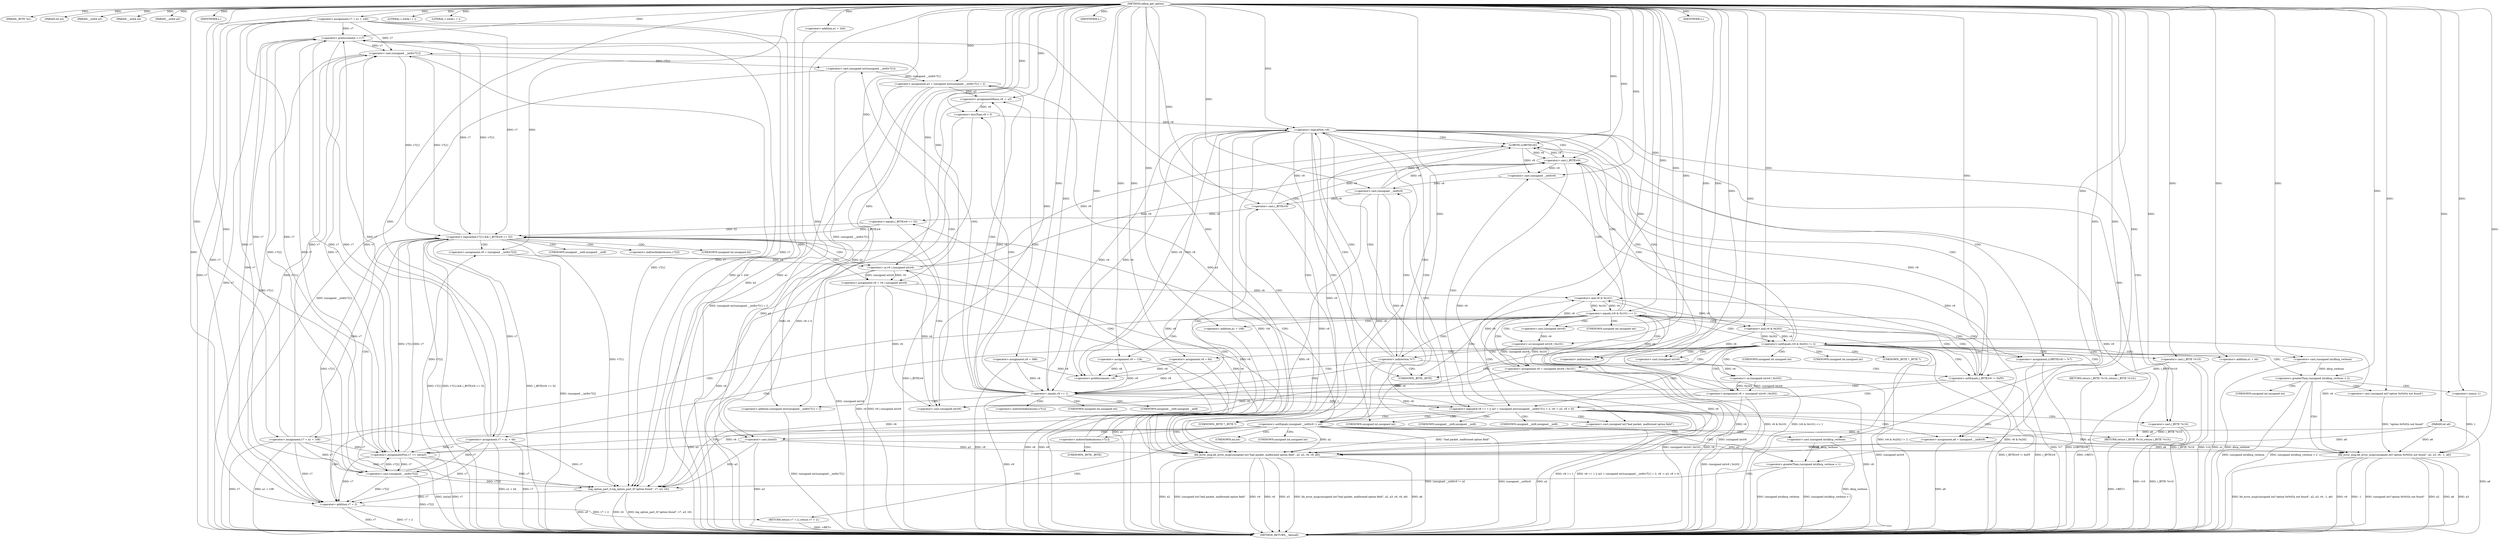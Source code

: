 digraph udhcp_get_option {  
"1000106" [label = "(METHOD,udhcp_get_option)" ]
"1000324" [label = "(METHOD_RETURN,__fastcall)" ]
"1000107" [label = "(PARAM,_BYTE *a1)" ]
"1000108" [label = "(PARAM,int a2)" ]
"1000109" [label = "(PARAM,__int64 a3)" ]
"1000110" [label = "(PARAM,__int64 a4)" ]
"1000111" [label = "(PARAM,__int64 a5)" ]
"1000112" [label = "(PARAM,int a6)" ]
"1000119" [label = "(IDENTIFIER,L,)" ]
"1000120" [label = "(<operator>.assignment,v7 = a1 + 240)" ]
"1000122" [label = "(<operator>.addition,a1 + 240)" ]
"1000125" [label = "(<operator>.assignment,v8 = 388)" ]
"1000129" [label = "(LITERAL,1,while ( 1 ))" ]
"1000132" [label = "(LITERAL,1,while ( 1 ))" ]
"1000134" [label = "(<operator>.assignment,LOBYTE(v9) = *v7)" ]
"1000135" [label = "(LOBYTE,LOBYTE(v9))" ]
"1000143" [label = "(<operator>.preDecrement,--v8)" ]
"1000145" [label = "(<operator>.preIncrement,++v7)" ]
"1000149" [label = "(<operator>.logicalNot,!v8)" ]
"1000153" [label = "(<operator>.notEquals,(_BYTE)v9 != 0xFF)" ]
"1000154" [label = "(<operator>.cast,(_BYTE)v9)" ]
"1000160" [label = "(<operator>.equals,(v6 & 0x101) == 1)" ]
"1000161" [label = "(<operator>.and,v6 & 0x101)" ]
"1000166" [label = "(<operator>.assignment,v6 = (unsigned int)v6 | 0x101)" ]
"1000168" [label = "(<operator>.or,(unsigned int)v6 | 0x101)" ]
"1000169" [label = "(<operator>.cast,(unsigned int)v6)" ]
"1000173" [label = "(<operator>.assignment,v7 = a1 + 108)" ]
"1000175" [label = "(<operator>.addition,a1 + 108)" ]
"1000178" [label = "(<operator>.assignment,v8 = 128)" ]
"1000184" [label = "(<operator>.notEquals,(v6 & 0x202) != 2)" ]
"1000185" [label = "(<operator>.and,v6 & 0x202)" ]
"1000190" [label = "(IDENTIFIER,L,)" ]
"1000192" [label = "(<operator>.greaterThan,(unsigned int)dhcp_verbose > 2)" ]
"1000193" [label = "(<operator>.cast,(unsigned int)dhcp_verbose)" ]
"1000197" [label = "(bb_error_msg,bb_error_msg((unsigned int)\"option 0x%02x not found\", a2, a3, v6, -1, a6))" ]
"1000198" [label = "(<operator>.cast,(unsigned int)\"option 0x%02x not found\")" ]
"1000204" [label = "(<operator>.minus,-1)" ]
"1000207" [label = "(RETURN,return (_BYTE *)v10;,return (_BYTE *)v10;)" ]
"1000208" [label = "(<operator>.cast,(_BYTE *)v10)" ]
"1000211" [label = "(<operator>.assignment,v6 = (unsigned int)v6 | 0x202)" ]
"1000213" [label = "(<operator>.or,(unsigned int)v6 | 0x202)" ]
"1000214" [label = "(<operator>.cast,(unsigned int)v6)" ]
"1000218" [label = "(<operator>.assignment,v7 = a1 + 44)" ]
"1000220" [label = "(<operator>.addition,a1 + 44)" ]
"1000223" [label = "(<operator>.assignment,v8 = 64)" ]
"1000227" [label = "(<operator>.logicalOr,v8 == 1 || (a3 = (unsigned int)(unsigned __int8)v7[1] + 2, v8 -= a3, v8 < 0))" ]
"1000228" [label = "(<operator>.equals,v8 == 1)" ]
"1000232" [label = "(<operator>.assignment,a3 = (unsigned int)(unsigned __int8)v7[1] + 2)" ]
"1000234" [label = "(<operator>.addition,(unsigned int)(unsigned __int8)v7[1] + 2)" ]
"1000235" [label = "(<operator>.cast,(unsigned int)(unsigned __int8)v7[1])" ]
"1000237" [label = "(<operator>.cast,(unsigned __int8)v7[1])" ]
"1000244" [label = "(<operator>.assignmentMinus,v8 -= a3)" ]
"1000247" [label = "(<operator>.lessThan,v8 < 0)" ]
"1000252" [label = "(IDENTIFIER,L,)" ]
"1000253" [label = "(bb_error_msg,bb_error_msg((unsigned int)\"bad packet, malformed option field\", a2, a3, v6, v9, a6))" ]
"1000254" [label = "(<operator>.cast,(unsigned int)\"bad packet, malformed option field\")" ]
"1000262" [label = "(RETURN,return (_BYTE *)v10;,return (_BYTE *)v10;)" ]
"1000263" [label = "(<operator>.cast,(_BYTE *)v10)" ]
"1000266" [label = "(<operator>.assignment,a6 = (unsigned __int8)v9)" ]
"1000268" [label = "(<operator>.cast,(unsigned __int8)v9)" ]
"1000272" [label = "(<operator>.notEquals,(unsigned __int8)v9 != a2)" ]
"1000273" [label = "(<operator>.cast,(unsigned __int8)v9)" ]
"1000279" [label = "(<operator>.logicalAnd,v7[1] && (_BYTE)v9 == 52)" ]
"1000283" [label = "(<operator>.equals,(_BYTE)v9 == 52)" ]
"1000284" [label = "(<operator>.cast,(_BYTE)v9)" ]
"1000289" [label = "(<operator>.assignment,v9 = (unsigned __int8)v7[2])" ]
"1000291" [label = "(<operator>.cast,(unsigned __int8)v7[2])" ]
"1000296" [label = "(<operator>.assignment,v6 = v9 | (unsigned int)v6)" ]
"1000298" [label = "(<operator>.or,v9 | (unsigned int)v6)" ]
"1000300" [label = "(<operator>.cast,(unsigned int)v6)" ]
"1000303" [label = "(<operator>.assignmentPlus,v7 += (int)a3)" ]
"1000305" [label = "(<operator>.cast,(int)a3)" ]
"1000310" [label = "(<operator>.greaterThan,(unsigned int)dhcp_verbose > 1)" ]
"1000311" [label = "(<operator>.cast,(unsigned int)dhcp_verbose)" ]
"1000315" [label = "(log_option_part_0,log_option_part_0(\"option found\", v7, a3, v6))" ]
"1000320" [label = "(RETURN,return v7 + 2;,return v7 + 2;)" ]
"1000321" [label = "(<operator>.addition,v7 + 2)" ]
"1000137" [label = "(<operator>.indirection,*v7)" ]
"1000140" [label = "(<operator>.indirection,*v7)" ]
"1000155" [label = "(UNKNOWN,_BYTE,_BYTE)" ]
"1000170" [label = "(UNKNOWN,unsigned int,unsigned int)" ]
"1000194" [label = "(UNKNOWN,unsigned int,unsigned int)" ]
"1000199" [label = "(UNKNOWN,unsigned int,unsigned int)" ]
"1000209" [label = "(UNKNOWN,_BYTE *,_BYTE *)" ]
"1000215" [label = "(UNKNOWN,unsigned int,unsigned int)" ]
"1000236" [label = "(UNKNOWN,unsigned int,unsigned int)" ]
"1000238" [label = "(UNKNOWN,unsigned __int8,unsigned __int8)" ]
"1000239" [label = "(<operator>.indirectIndexAccess,v7[1])" ]
"1000255" [label = "(UNKNOWN,unsigned int,unsigned int)" ]
"1000264" [label = "(UNKNOWN,_BYTE *,_BYTE *)" ]
"1000269" [label = "(UNKNOWN,unsigned __int8,unsigned __int8)" ]
"1000274" [label = "(UNKNOWN,unsigned __int8,unsigned __int8)" ]
"1000280" [label = "(<operator>.indirectIndexAccess,v7[1])" ]
"1000285" [label = "(UNKNOWN,_BYTE,_BYTE)" ]
"1000292" [label = "(UNKNOWN,unsigned __int8,unsigned __int8)" ]
"1000293" [label = "(<operator>.indirectIndexAccess,v7[2])" ]
"1000301" [label = "(UNKNOWN,unsigned int,unsigned int)" ]
"1000306" [label = "(UNKNOWN,int,int)" ]
"1000312" [label = "(UNKNOWN,unsigned int,unsigned int)" ]
  "1000213" -> "1000324"  [ label = "DDG: (unsigned int)v6"] 
  "1000211" -> "1000324"  [ label = "DDG: v6"] 
  "1000253" -> "1000324"  [ label = "DDG: v9"] 
  "1000166" -> "1000324"  [ label = "DDG: v6"] 
  "1000160" -> "1000324"  [ label = "DDG: v6 & 0x101"] 
  "1000266" -> "1000324"  [ label = "DDG: a6"] 
  "1000305" -> "1000324"  [ label = "DDG: a3"] 
  "1000321" -> "1000324"  [ label = "DDG: v7"] 
  "1000197" -> "1000324"  [ label = "DDG: v6"] 
  "1000237" -> "1000324"  [ label = "DDG: v7[1]"] 
  "1000253" -> "1000324"  [ label = "DDG: v6"] 
  "1000315" -> "1000324"  [ label = "DDG: v6"] 
  "1000173" -> "1000324"  [ label = "DDG: v7"] 
  "1000321" -> "1000324"  [ label = "DDG: v7 + 2"] 
  "1000263" -> "1000324"  [ label = "DDG: v10"] 
  "1000120" -> "1000324"  [ label = "DDG: a1 + 240"] 
  "1000253" -> "1000324"  [ label = "DDG: a3"] 
  "1000184" -> "1000324"  [ label = "DDG: (v6 & 0x202) != 2"] 
  "1000211" -> "1000324"  [ label = "DDG: (unsigned int)v6 | 0x202"] 
  "1000244" -> "1000324"  [ label = "DDG: a3"] 
  "1000311" -> "1000324"  [ label = "DDG: dhcp_verbose"] 
  "1000228" -> "1000324"  [ label = "DDG: v8"] 
  "1000220" -> "1000324"  [ label = "DDG: a1"] 
  "1000232" -> "1000324"  [ label = "DDG: (unsigned int)(unsigned __int8)v7[1] + 2"] 
  "1000120" -> "1000324"  [ label = "DDG: v7"] 
  "1000296" -> "1000324"  [ label = "DDG: v9 | (unsigned int)v6"] 
  "1000272" -> "1000324"  [ label = "DDG: (unsigned __int8)v9 != a2"] 
  "1000134" -> "1000324"  [ label = "DDG: *v7"] 
  "1000279" -> "1000324"  [ label = "DDG: (_BYTE)v9 == 52"] 
  "1000218" -> "1000324"  [ label = "DDG: a1 + 44"] 
  "1000227" -> "1000324"  [ label = "DDG: v8 == 1 || (a3 = (unsigned int)(unsigned __int8)v7[1] + 2, v8 -= a3, v8 < 0)"] 
  "1000153" -> "1000324"  [ label = "DDG: (_BYTE)v9 != 0xFF"] 
  "1000223" -> "1000324"  [ label = "DDG: v8"] 
  "1000149" -> "1000324"  [ label = "DDG: v8"] 
  "1000149" -> "1000324"  [ label = "DDG: !v8"] 
  "1000310" -> "1000324"  [ label = "DDG: (unsigned int)dhcp_verbose > 1"] 
  "1000197" -> "1000324"  [ label = "DDG: -1"] 
  "1000253" -> "1000324"  [ label = "DDG: bb_error_msg((unsigned int)\"bad packet, malformed option field\", a2, a3, v6, v9, a6)"] 
  "1000247" -> "1000324"  [ label = "DDG: v8 < 0"] 
  "1000235" -> "1000324"  [ label = "DDG: (unsigned __int8)v7[1]"] 
  "1000263" -> "1000324"  [ label = "DDG: (_BYTE *)v10"] 
  "1000303" -> "1000324"  [ label = "DDG: v7"] 
  "1000291" -> "1000324"  [ label = "DDG: v7[2]"] 
  "1000184" -> "1000324"  [ label = "DDG: v6 & 0x202"] 
  "1000192" -> "1000324"  [ label = "DDG: (unsigned int)dhcp_verbose"] 
  "1000279" -> "1000324"  [ label = "DDG: v7[1] && (_BYTE)v9 == 52"] 
  "1000273" -> "1000324"  [ label = "DDG: v9"] 
  "1000253" -> "1000324"  [ label = "DDG: a6"] 
  "1000247" -> "1000324"  [ label = "DDG: v8"] 
  "1000289" -> "1000324"  [ label = "DDG: (unsigned __int8)v7[2]"] 
  "1000310" -> "1000324"  [ label = "DDG: (unsigned int)dhcp_verbose"] 
  "1000197" -> "1000324"  [ label = "DDG: (unsigned int)\"option 0x%02x not found\""] 
  "1000253" -> "1000324"  [ label = "DDG: a2"] 
  "1000315" -> "1000324"  [ label = "DDG: log_option_part_0(\"option found\", v7, a3, v6)"] 
  "1000208" -> "1000324"  [ label = "DDG: (_BYTE *)v10"] 
  "1000134" -> "1000324"  [ label = "DDG: LOBYTE(v9)"] 
  "1000125" -> "1000324"  [ label = "DDG: v8"] 
  "1000192" -> "1000324"  [ label = "DDG: (unsigned int)dhcp_verbose > 2"] 
  "1000279" -> "1000324"  [ label = "DDG: v7[1]"] 
  "1000154" -> "1000324"  [ label = "DDG: v9"] 
  "1000298" -> "1000324"  [ label = "DDG: (unsigned int)v6"] 
  "1000197" -> "1000324"  [ label = "DDG: a2"] 
  "1000197" -> "1000324"  [ label = "DDG: a6"] 
  "1000227" -> "1000324"  [ label = "DDG: v8 == 1"] 
  "1000272" -> "1000324"  [ label = "DDG: (unsigned __int8)v9"] 
  "1000175" -> "1000324"  [ label = "DDG: a1"] 
  "1000178" -> "1000324"  [ label = "DDG: v8"] 
  "1000168" -> "1000324"  [ label = "DDG: (unsigned int)v6"] 
  "1000208" -> "1000324"  [ label = "DDG: v10"] 
  "1000283" -> "1000324"  [ label = "DDG: (_BYTE)v9"] 
  "1000112" -> "1000324"  [ label = "DDG: a6"] 
  "1000303" -> "1000324"  [ label = "DDG: (int)a3"] 
  "1000160" -> "1000324"  [ label = "DDG: (v6 & 0x101) == 1"] 
  "1000253" -> "1000324"  [ label = "DDG: (unsigned int)\"bad packet, malformed option field\""] 
  "1000193" -> "1000324"  [ label = "DDG: dhcp_verbose"] 
  "1000315" -> "1000324"  [ label = "DDG: a3"] 
  "1000173" -> "1000324"  [ label = "DDG: a1 + 108"] 
  "1000272" -> "1000324"  [ label = "DDG: a2"] 
  "1000197" -> "1000324"  [ label = "DDG: a3"] 
  "1000197" -> "1000324"  [ label = "DDG: bb_error_msg((unsigned int)\"option 0x%02x not found\", a2, a3, v6, -1, a6)"] 
  "1000296" -> "1000324"  [ label = "DDG: v6"] 
  "1000153" -> "1000324"  [ label = "DDG: (_BYTE)v9"] 
  "1000145" -> "1000324"  [ label = "DDG: v7"] 
  "1000122" -> "1000324"  [ label = "DDG: a1"] 
  "1000166" -> "1000324"  [ label = "DDG: (unsigned int)v6 | 0x101"] 
  "1000234" -> "1000324"  [ label = "DDG: (unsigned int)(unsigned __int8)v7[1]"] 
  "1000218" -> "1000324"  [ label = "DDG: v7"] 
  "1000185" -> "1000324"  [ label = "DDG: v6"] 
  "1000262" -> "1000324"  [ label = "DDG: <RET>"] 
  "1000320" -> "1000324"  [ label = "DDG: <RET>"] 
  "1000207" -> "1000324"  [ label = "DDG: <RET>"] 
  "1000106" -> "1000107"  [ label = "DDG: "] 
  "1000106" -> "1000108"  [ label = "DDG: "] 
  "1000106" -> "1000109"  [ label = "DDG: "] 
  "1000106" -> "1000110"  [ label = "DDG: "] 
  "1000106" -> "1000111"  [ label = "DDG: "] 
  "1000106" -> "1000112"  [ label = "DDG: "] 
  "1000106" -> "1000119"  [ label = "DDG: "] 
  "1000106" -> "1000120"  [ label = "DDG: "] 
  "1000106" -> "1000122"  [ label = "DDG: "] 
  "1000106" -> "1000125"  [ label = "DDG: "] 
  "1000106" -> "1000129"  [ label = "DDG: "] 
  "1000106" -> "1000132"  [ label = "DDG: "] 
  "1000273" -> "1000135"  [ label = "DDG: v9"] 
  "1000284" -> "1000135"  [ label = "DDG: v9"] 
  "1000154" -> "1000135"  [ label = "DDG: v9"] 
  "1000298" -> "1000135"  [ label = "DDG: v9"] 
  "1000106" -> "1000135"  [ label = "DDG: "] 
  "1000125" -> "1000143"  [ label = "DDG: v8"] 
  "1000178" -> "1000143"  [ label = "DDG: v8"] 
  "1000223" -> "1000143"  [ label = "DDG: v8"] 
  "1000149" -> "1000143"  [ label = "DDG: v8"] 
  "1000106" -> "1000143"  [ label = "DDG: "] 
  "1000173" -> "1000145"  [ label = "DDG: v7"] 
  "1000120" -> "1000145"  [ label = "DDG: v7"] 
  "1000279" -> "1000145"  [ label = "DDG: v7[1]"] 
  "1000218" -> "1000145"  [ label = "DDG: v7"] 
  "1000303" -> "1000145"  [ label = "DDG: v7"] 
  "1000291" -> "1000145"  [ label = "DDG: v7[2]"] 
  "1000106" -> "1000145"  [ label = "DDG: "] 
  "1000143" -> "1000149"  [ label = "DDG: v8"] 
  "1000228" -> "1000149"  [ label = "DDG: v8"] 
  "1000247" -> "1000149"  [ label = "DDG: v8"] 
  "1000106" -> "1000149"  [ label = "DDG: "] 
  "1000154" -> "1000153"  [ label = "DDG: v9"] 
  "1000135" -> "1000154"  [ label = "DDG: v9"] 
  "1000273" -> "1000154"  [ label = "DDG: v9"] 
  "1000284" -> "1000154"  [ label = "DDG: v9"] 
  "1000298" -> "1000154"  [ label = "DDG: v9"] 
  "1000106" -> "1000154"  [ label = "DDG: "] 
  "1000106" -> "1000153"  [ label = "DDG: "] 
  "1000161" -> "1000160"  [ label = "DDG: v6"] 
  "1000161" -> "1000160"  [ label = "DDG: 0x101"] 
  "1000296" -> "1000161"  [ label = "DDG: v6"] 
  "1000211" -> "1000161"  [ label = "DDG: v6"] 
  "1000166" -> "1000161"  [ label = "DDG: v6"] 
  "1000106" -> "1000161"  [ label = "DDG: "] 
  "1000106" -> "1000160"  [ label = "DDG: "] 
  "1000168" -> "1000166"  [ label = "DDG: (unsigned int)v6"] 
  "1000168" -> "1000166"  [ label = "DDG: 0x101"] 
  "1000106" -> "1000166"  [ label = "DDG: "] 
  "1000169" -> "1000168"  [ label = "DDG: v6"] 
  "1000161" -> "1000169"  [ label = "DDG: v6"] 
  "1000106" -> "1000169"  [ label = "DDG: "] 
  "1000106" -> "1000168"  [ label = "DDG: "] 
  "1000106" -> "1000173"  [ label = "DDG: "] 
  "1000106" -> "1000175"  [ label = "DDG: "] 
  "1000106" -> "1000178"  [ label = "DDG: "] 
  "1000185" -> "1000184"  [ label = "DDG: v6"] 
  "1000185" -> "1000184"  [ label = "DDG: 0x202"] 
  "1000161" -> "1000185"  [ label = "DDG: v6"] 
  "1000106" -> "1000185"  [ label = "DDG: "] 
  "1000106" -> "1000184"  [ label = "DDG: "] 
  "1000106" -> "1000190"  [ label = "DDG: "] 
  "1000193" -> "1000192"  [ label = "DDG: dhcp_verbose"] 
  "1000106" -> "1000193"  [ label = "DDG: "] 
  "1000106" -> "1000192"  [ label = "DDG: "] 
  "1000198" -> "1000197"  [ label = "DDG: \"option 0x%02x not found\""] 
  "1000106" -> "1000198"  [ label = "DDG: "] 
  "1000272" -> "1000197"  [ label = "DDG: a2"] 
  "1000106" -> "1000197"  [ label = "DDG: "] 
  "1000305" -> "1000197"  [ label = "DDG: a3"] 
  "1000185" -> "1000197"  [ label = "DDG: v6"] 
  "1000204" -> "1000197"  [ label = "DDG: 1"] 
  "1000106" -> "1000204"  [ label = "DDG: "] 
  "1000266" -> "1000197"  [ label = "DDG: a6"] 
  "1000112" -> "1000197"  [ label = "DDG: a6"] 
  "1000208" -> "1000207"  [ label = "DDG: (_BYTE *)v10"] 
  "1000106" -> "1000208"  [ label = "DDG: "] 
  "1000213" -> "1000211"  [ label = "DDG: (unsigned int)v6"] 
  "1000213" -> "1000211"  [ label = "DDG: 0x202"] 
  "1000106" -> "1000211"  [ label = "DDG: "] 
  "1000214" -> "1000213"  [ label = "DDG: v6"] 
  "1000185" -> "1000214"  [ label = "DDG: v6"] 
  "1000106" -> "1000214"  [ label = "DDG: "] 
  "1000106" -> "1000213"  [ label = "DDG: "] 
  "1000106" -> "1000218"  [ label = "DDG: "] 
  "1000106" -> "1000220"  [ label = "DDG: "] 
  "1000106" -> "1000223"  [ label = "DDG: "] 
  "1000228" -> "1000227"  [ label = "DDG: v8"] 
  "1000228" -> "1000227"  [ label = "DDG: 1"] 
  "1000125" -> "1000228"  [ label = "DDG: v8"] 
  "1000178" -> "1000228"  [ label = "DDG: v8"] 
  "1000223" -> "1000228"  [ label = "DDG: v8"] 
  "1000149" -> "1000228"  [ label = "DDG: v8"] 
  "1000106" -> "1000228"  [ label = "DDG: "] 
  "1000235" -> "1000232"  [ label = "DDG: (unsigned __int8)v7[1]"] 
  "1000106" -> "1000232"  [ label = "DDG: "] 
  "1000235" -> "1000234"  [ label = "DDG: (unsigned __int8)v7[1]"] 
  "1000237" -> "1000235"  [ label = "DDG: v7[1]"] 
  "1000173" -> "1000237"  [ label = "DDG: v7"] 
  "1000120" -> "1000237"  [ label = "DDG: v7"] 
  "1000303" -> "1000237"  [ label = "DDG: v7"] 
  "1000279" -> "1000237"  [ label = "DDG: v7[1]"] 
  "1000145" -> "1000237"  [ label = "DDG: v7"] 
  "1000218" -> "1000237"  [ label = "DDG: v7"] 
  "1000106" -> "1000234"  [ label = "DDG: "] 
  "1000232" -> "1000244"  [ label = "DDG: a3"] 
  "1000106" -> "1000244"  [ label = "DDG: "] 
  "1000228" -> "1000244"  [ label = "DDG: v8"] 
  "1000244" -> "1000247"  [ label = "DDG: v8"] 
  "1000106" -> "1000247"  [ label = "DDG: "] 
  "1000106" -> "1000252"  [ label = "DDG: "] 
  "1000254" -> "1000253"  [ label = "DDG: \"bad packet, malformed option field\""] 
  "1000106" -> "1000254"  [ label = "DDG: "] 
  "1000272" -> "1000253"  [ label = "DDG: a2"] 
  "1000106" -> "1000253"  [ label = "DDG: "] 
  "1000305" -> "1000253"  [ label = "DDG: a3"] 
  "1000232" -> "1000253"  [ label = "DDG: a3"] 
  "1000296" -> "1000253"  [ label = "DDG: v6"] 
  "1000211" -> "1000253"  [ label = "DDG: v6"] 
  "1000166" -> "1000253"  [ label = "DDG: v6"] 
  "1000135" -> "1000253"  [ label = "DDG: v9"] 
  "1000273" -> "1000253"  [ label = "DDG: v9"] 
  "1000284" -> "1000253"  [ label = "DDG: v9"] 
  "1000154" -> "1000253"  [ label = "DDG: v9"] 
  "1000298" -> "1000253"  [ label = "DDG: v9"] 
  "1000266" -> "1000253"  [ label = "DDG: a6"] 
  "1000112" -> "1000253"  [ label = "DDG: a6"] 
  "1000263" -> "1000262"  [ label = "DDG: (_BYTE *)v10"] 
  "1000106" -> "1000263"  [ label = "DDG: "] 
  "1000268" -> "1000266"  [ label = "DDG: v9"] 
  "1000112" -> "1000266"  [ label = "DDG: a6"] 
  "1000106" -> "1000266"  [ label = "DDG: "] 
  "1000135" -> "1000268"  [ label = "DDG: v9"] 
  "1000154" -> "1000268"  [ label = "DDG: v9"] 
  "1000106" -> "1000268"  [ label = "DDG: "] 
  "1000273" -> "1000272"  [ label = "DDG: v9"] 
  "1000268" -> "1000273"  [ label = "DDG: v9"] 
  "1000106" -> "1000273"  [ label = "DDG: "] 
  "1000106" -> "1000272"  [ label = "DDG: "] 
  "1000237" -> "1000279"  [ label = "DDG: v7[1]"] 
  "1000173" -> "1000279"  [ label = "DDG: v7"] 
  "1000120" -> "1000279"  [ label = "DDG: v7"] 
  "1000303" -> "1000279"  [ label = "DDG: v7"] 
  "1000145" -> "1000279"  [ label = "DDG: v7"] 
  "1000218" -> "1000279"  [ label = "DDG: v7"] 
  "1000283" -> "1000279"  [ label = "DDG: (_BYTE)v9"] 
  "1000283" -> "1000279"  [ label = "DDG: 52"] 
  "1000284" -> "1000283"  [ label = "DDG: v9"] 
  "1000273" -> "1000284"  [ label = "DDG: v9"] 
  "1000106" -> "1000284"  [ label = "DDG: "] 
  "1000106" -> "1000283"  [ label = "DDG: "] 
  "1000291" -> "1000289"  [ label = "DDG: v7[2]"] 
  "1000106" -> "1000289"  [ label = "DDG: "] 
  "1000173" -> "1000291"  [ label = "DDG: v7"] 
  "1000120" -> "1000291"  [ label = "DDG: v7"] 
  "1000145" -> "1000291"  [ label = "DDG: v7"] 
  "1000218" -> "1000291"  [ label = "DDG: v7"] 
  "1000303" -> "1000291"  [ label = "DDG: v7"] 
  "1000298" -> "1000296"  [ label = "DDG: v9"] 
  "1000298" -> "1000296"  [ label = "DDG: (unsigned int)v6"] 
  "1000106" -> "1000296"  [ label = "DDG: "] 
  "1000289" -> "1000298"  [ label = "DDG: v9"] 
  "1000106" -> "1000298"  [ label = "DDG: "] 
  "1000300" -> "1000298"  [ label = "DDG: v6"] 
  "1000296" -> "1000300"  [ label = "DDG: v6"] 
  "1000211" -> "1000300"  [ label = "DDG: v6"] 
  "1000166" -> "1000300"  [ label = "DDG: v6"] 
  "1000106" -> "1000300"  [ label = "DDG: "] 
  "1000305" -> "1000303"  [ label = "DDG: a3"] 
  "1000173" -> "1000303"  [ label = "DDG: v7"] 
  "1000120" -> "1000303"  [ label = "DDG: v7"] 
  "1000279" -> "1000303"  [ label = "DDG: v7[1]"] 
  "1000145" -> "1000303"  [ label = "DDG: v7"] 
  "1000218" -> "1000303"  [ label = "DDG: v7"] 
  "1000291" -> "1000303"  [ label = "DDG: v7[2]"] 
  "1000106" -> "1000303"  [ label = "DDG: "] 
  "1000106" -> "1000305"  [ label = "DDG: "] 
  "1000232" -> "1000305"  [ label = "DDG: a3"] 
  "1000311" -> "1000310"  [ label = "DDG: dhcp_verbose"] 
  "1000106" -> "1000311"  [ label = "DDG: "] 
  "1000106" -> "1000310"  [ label = "DDG: "] 
  "1000106" -> "1000315"  [ label = "DDG: "] 
  "1000237" -> "1000315"  [ label = "DDG: v7[1]"] 
  "1000173" -> "1000315"  [ label = "DDG: v7"] 
  "1000120" -> "1000315"  [ label = "DDG: v7"] 
  "1000279" -> "1000315"  [ label = "DDG: v7[1]"] 
  "1000145" -> "1000315"  [ label = "DDG: v7"] 
  "1000218" -> "1000315"  [ label = "DDG: v7"] 
  "1000303" -> "1000315"  [ label = "DDG: v7"] 
  "1000291" -> "1000315"  [ label = "DDG: v7[2]"] 
  "1000305" -> "1000315"  [ label = "DDG: a3"] 
  "1000232" -> "1000315"  [ label = "DDG: a3"] 
  "1000296" -> "1000315"  [ label = "DDG: v6"] 
  "1000211" -> "1000315"  [ label = "DDG: v6"] 
  "1000166" -> "1000315"  [ label = "DDG: v6"] 
  "1000321" -> "1000320"  [ label = "DDG: v7 + 2"] 
  "1000237" -> "1000321"  [ label = "DDG: v7[1]"] 
  "1000173" -> "1000321"  [ label = "DDG: v7"] 
  "1000120" -> "1000321"  [ label = "DDG: v7"] 
  "1000315" -> "1000321"  [ label = "DDG: v7"] 
  "1000279" -> "1000321"  [ label = "DDG: v7[1]"] 
  "1000145" -> "1000321"  [ label = "DDG: v7"] 
  "1000218" -> "1000321"  [ label = "DDG: v7"] 
  "1000303" -> "1000321"  [ label = "DDG: v7"] 
  "1000291" -> "1000321"  [ label = "DDG: v7[2]"] 
  "1000106" -> "1000321"  [ label = "DDG: "] 
  "1000140" -> "1000143"  [ label = "CDG: "] 
  "1000140" -> "1000149"  [ label = "CDG: "] 
  "1000140" -> "1000145"  [ label = "CDG: "] 
  "1000140" -> "1000228"  [ label = "CDG: "] 
  "1000140" -> "1000227"  [ label = "CDG: "] 
  "1000140" -> "1000155"  [ label = "CDG: "] 
  "1000140" -> "1000154"  [ label = "CDG: "] 
  "1000140" -> "1000153"  [ label = "CDG: "] 
  "1000149" -> "1000255"  [ label = "CDG: "] 
  "1000149" -> "1000254"  [ label = "CDG: "] 
  "1000149" -> "1000253"  [ label = "CDG: "] 
  "1000149" -> "1000264"  [ label = "CDG: "] 
  "1000149" -> "1000263"  [ label = "CDG: "] 
  "1000149" -> "1000262"  [ label = "CDG: "] 
  "1000149" -> "1000140"  [ label = "CDG: "] 
  "1000149" -> "1000137"  [ label = "CDG: "] 
  "1000149" -> "1000135"  [ label = "CDG: "] 
  "1000149" -> "1000134"  [ label = "CDG: "] 
  "1000149" -> "1000155"  [ label = "CDG: "] 
  "1000149" -> "1000154"  [ label = "CDG: "] 
  "1000149" -> "1000153"  [ label = "CDG: "] 
  "1000153" -> "1000161"  [ label = "CDG: "] 
  "1000153" -> "1000228"  [ label = "CDG: "] 
  "1000153" -> "1000227"  [ label = "CDG: "] 
  "1000153" -> "1000160"  [ label = "CDG: "] 
  "1000160" -> "1000175"  [ label = "CDG: "] 
  "1000160" -> "1000173"  [ label = "CDG: "] 
  "1000160" -> "1000170"  [ label = "CDG: "] 
  "1000160" -> "1000169"  [ label = "CDG: "] 
  "1000160" -> "1000168"  [ label = "CDG: "] 
  "1000160" -> "1000166"  [ label = "CDG: "] 
  "1000160" -> "1000185"  [ label = "CDG: "] 
  "1000160" -> "1000184"  [ label = "CDG: "] 
  "1000160" -> "1000178"  [ label = "CDG: "] 
  "1000160" -> "1000228"  [ label = "CDG: "] 
  "1000160" -> "1000227"  [ label = "CDG: "] 
  "1000160" -> "1000140"  [ label = "CDG: "] 
  "1000160" -> "1000137"  [ label = "CDG: "] 
  "1000160" -> "1000135"  [ label = "CDG: "] 
  "1000160" -> "1000134"  [ label = "CDG: "] 
  "1000160" -> "1000155"  [ label = "CDG: "] 
  "1000160" -> "1000154"  [ label = "CDG: "] 
  "1000160" -> "1000153"  [ label = "CDG: "] 
  "1000184" -> "1000192"  [ label = "CDG: "] 
  "1000184" -> "1000208"  [ label = "CDG: "] 
  "1000184" -> "1000207"  [ label = "CDG: "] 
  "1000184" -> "1000194"  [ label = "CDG: "] 
  "1000184" -> "1000193"  [ label = "CDG: "] 
  "1000184" -> "1000223"  [ label = "CDG: "] 
  "1000184" -> "1000220"  [ label = "CDG: "] 
  "1000184" -> "1000218"  [ label = "CDG: "] 
  "1000184" -> "1000215"  [ label = "CDG: "] 
  "1000184" -> "1000214"  [ label = "CDG: "] 
  "1000184" -> "1000213"  [ label = "CDG: "] 
  "1000184" -> "1000211"  [ label = "CDG: "] 
  "1000184" -> "1000209"  [ label = "CDG: "] 
  "1000184" -> "1000228"  [ label = "CDG: "] 
  "1000184" -> "1000227"  [ label = "CDG: "] 
  "1000184" -> "1000140"  [ label = "CDG: "] 
  "1000184" -> "1000137"  [ label = "CDG: "] 
  "1000184" -> "1000135"  [ label = "CDG: "] 
  "1000184" -> "1000134"  [ label = "CDG: "] 
  "1000184" -> "1000155"  [ label = "CDG: "] 
  "1000184" -> "1000154"  [ label = "CDG: "] 
  "1000184" -> "1000153"  [ label = "CDG: "] 
  "1000192" -> "1000204"  [ label = "CDG: "] 
  "1000192" -> "1000199"  [ label = "CDG: "] 
  "1000192" -> "1000198"  [ label = "CDG: "] 
  "1000192" -> "1000197"  [ label = "CDG: "] 
  "1000227" -> "1000255"  [ label = "CDG: "] 
  "1000227" -> "1000254"  [ label = "CDG: "] 
  "1000227" -> "1000253"  [ label = "CDG: "] 
  "1000227" -> "1000272"  [ label = "CDG: "] 
  "1000227" -> "1000269"  [ label = "CDG: "] 
  "1000227" -> "1000268"  [ label = "CDG: "] 
  "1000227" -> "1000266"  [ label = "CDG: "] 
  "1000227" -> "1000264"  [ label = "CDG: "] 
  "1000227" -> "1000263"  [ label = "CDG: "] 
  "1000227" -> "1000262"  [ label = "CDG: "] 
  "1000227" -> "1000274"  [ label = "CDG: "] 
  "1000227" -> "1000273"  [ label = "CDG: "] 
  "1000228" -> "1000239"  [ label = "CDG: "] 
  "1000228" -> "1000238"  [ label = "CDG: "] 
  "1000228" -> "1000237"  [ label = "CDG: "] 
  "1000228" -> "1000236"  [ label = "CDG: "] 
  "1000228" -> "1000235"  [ label = "CDG: "] 
  "1000228" -> "1000234"  [ label = "CDG: "] 
  "1000228" -> "1000232"  [ label = "CDG: "] 
  "1000228" -> "1000247"  [ label = "CDG: "] 
  "1000228" -> "1000244"  [ label = "CDG: "] 
  "1000272" -> "1000280"  [ label = "CDG: "] 
  "1000272" -> "1000279"  [ label = "CDG: "] 
  "1000272" -> "1000303"  [ label = "CDG: "] 
  "1000272" -> "1000320"  [ label = "CDG: "] 
  "1000272" -> "1000312"  [ label = "CDG: "] 
  "1000272" -> "1000311"  [ label = "CDG: "] 
  "1000272" -> "1000310"  [ label = "CDG: "] 
  "1000272" -> "1000306"  [ label = "CDG: "] 
  "1000272" -> "1000305"  [ label = "CDG: "] 
  "1000272" -> "1000321"  [ label = "CDG: "] 
  "1000272" -> "1000149"  [ label = "CDG: "] 
  "1000279" -> "1000301"  [ label = "CDG: "] 
  "1000279" -> "1000300"  [ label = "CDG: "] 
  "1000279" -> "1000298"  [ label = "CDG: "] 
  "1000279" -> "1000296"  [ label = "CDG: "] 
  "1000279" -> "1000293"  [ label = "CDG: "] 
  "1000279" -> "1000292"  [ label = "CDG: "] 
  "1000279" -> "1000291"  [ label = "CDG: "] 
  "1000279" -> "1000289"  [ label = "CDG: "] 
  "1000280" -> "1000285"  [ label = "CDG: "] 
  "1000280" -> "1000284"  [ label = "CDG: "] 
  "1000280" -> "1000283"  [ label = "CDG: "] 
  "1000310" -> "1000315"  [ label = "CDG: "] 
}

